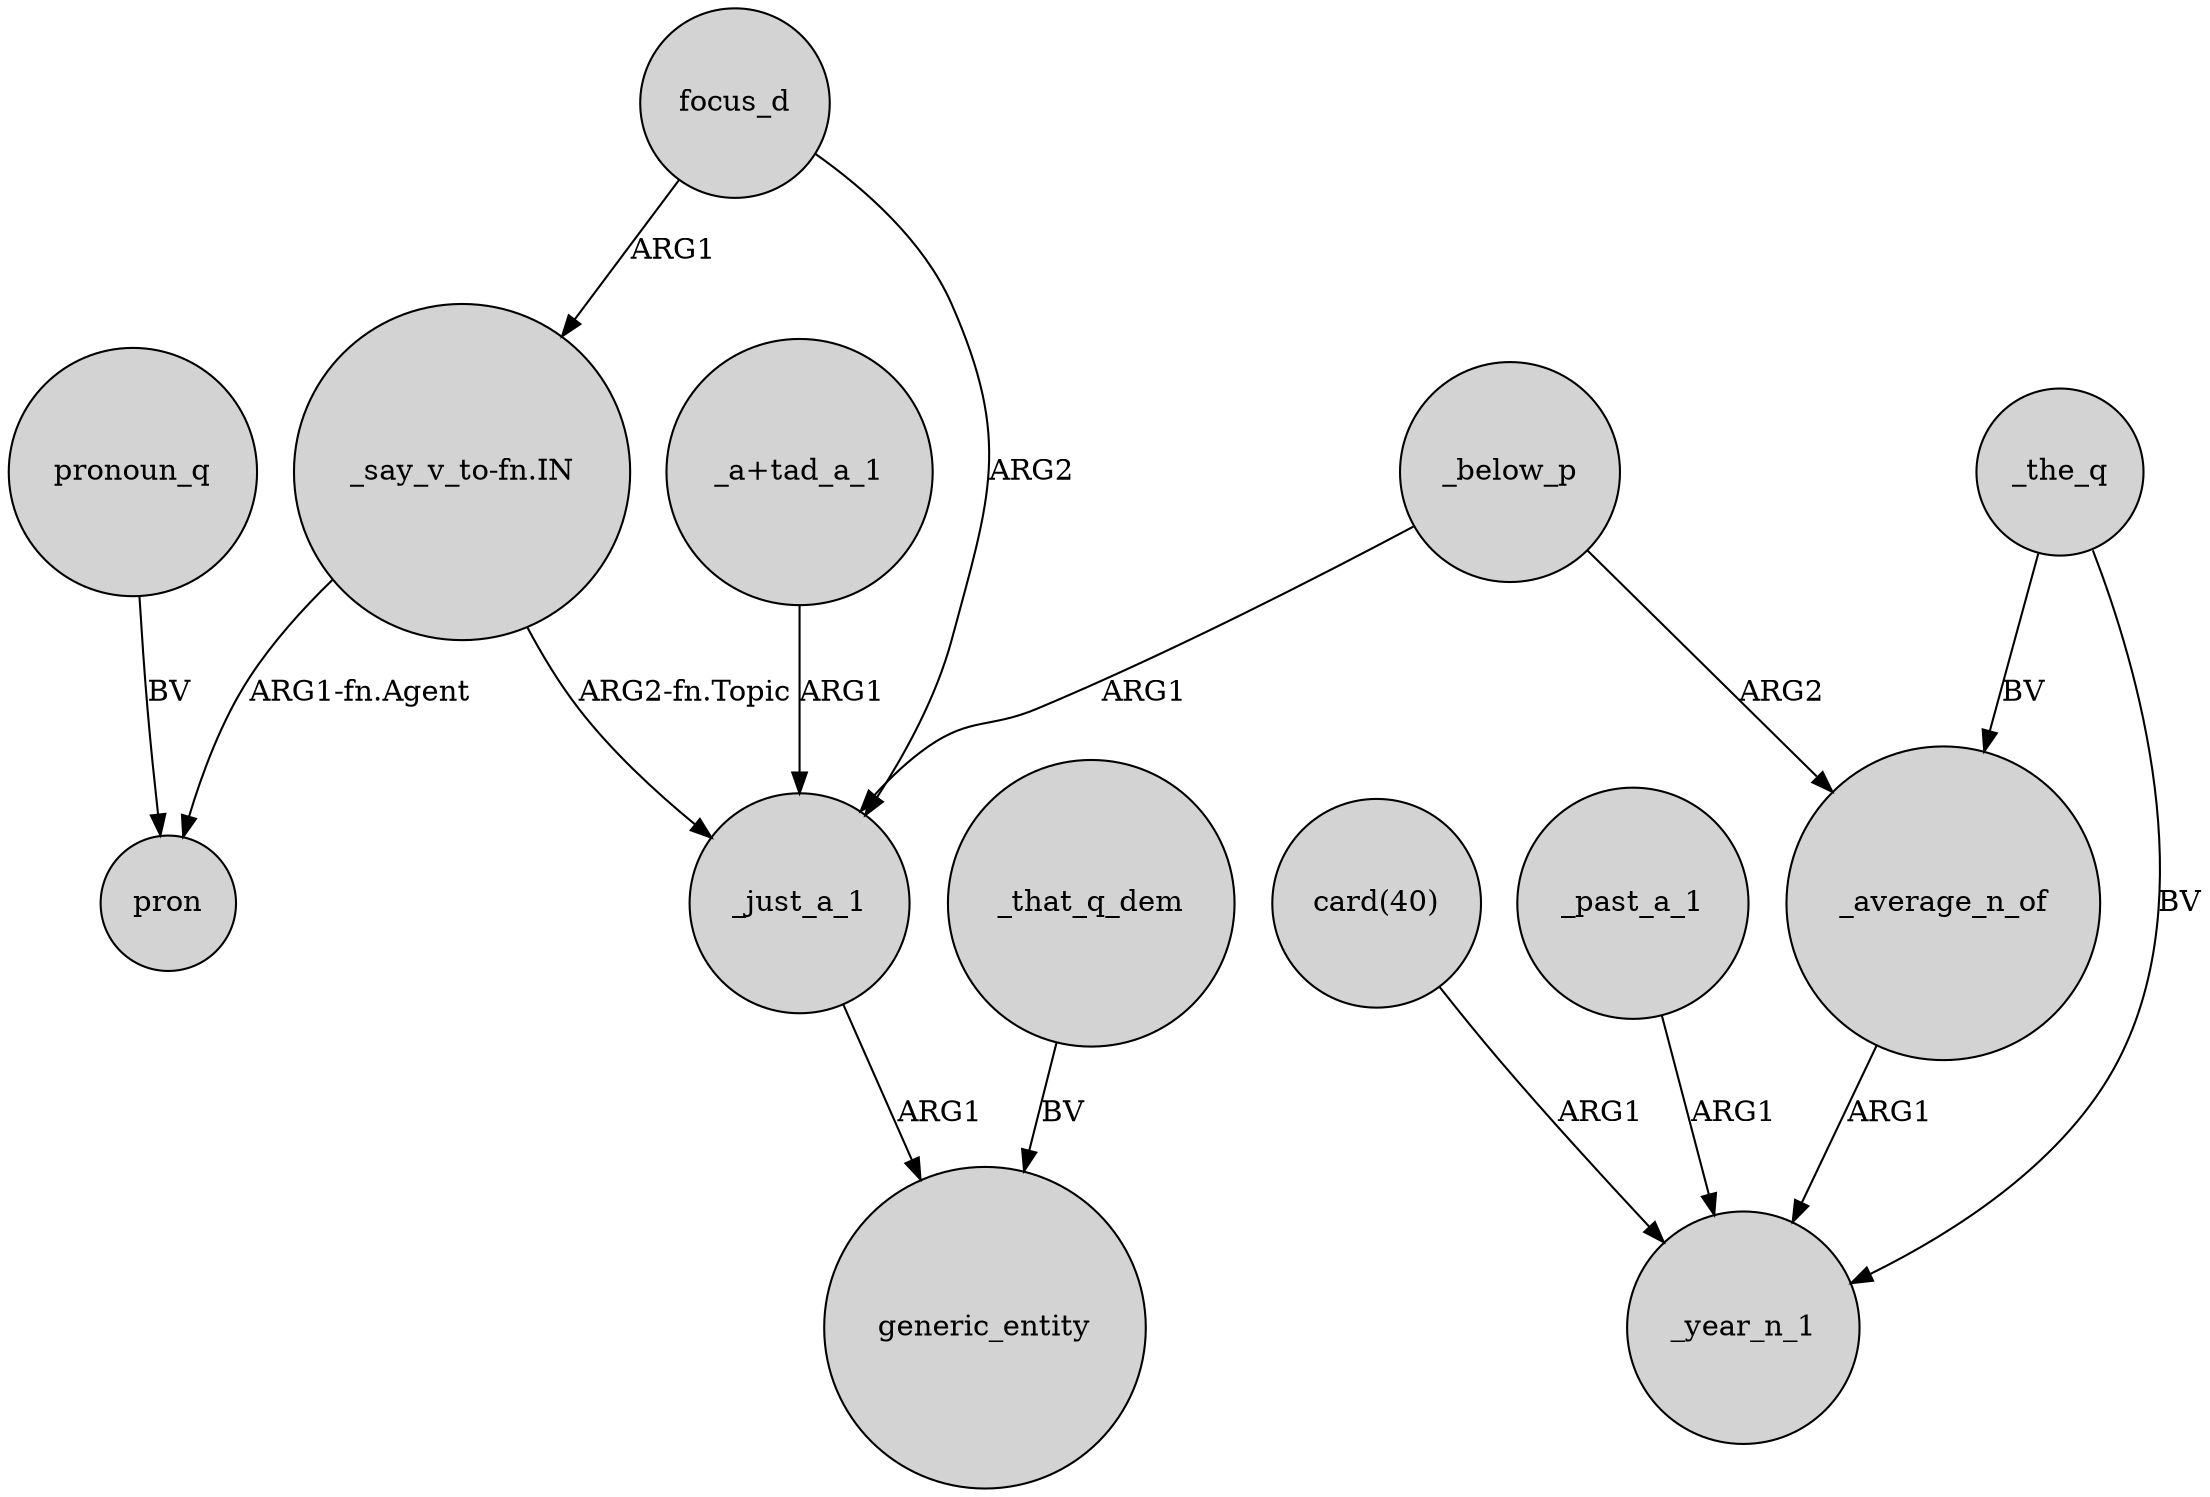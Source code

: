 digraph {
	node [shape=circle style=filled]
	"_say_v_to-fn.IN" -> pron [label="ARG1-fn.Agent"]
	_the_q -> _average_n_of [label=BV]
	_below_p -> _just_a_1 [label=ARG1]
	_that_q_dem -> generic_entity [label=BV]
	_just_a_1 -> generic_entity [label=ARG1]
	_below_p -> _average_n_of [label=ARG2]
	"card(40)" -> _year_n_1 [label=ARG1]
	"_say_v_to-fn.IN" -> _just_a_1 [label="ARG2-fn.Topic"]
	"_a+tad_a_1" -> _just_a_1 [label=ARG1]
	_past_a_1 -> _year_n_1 [label=ARG1]
	focus_d -> _just_a_1 [label=ARG2]
	_the_q -> _year_n_1 [label=BV]
	focus_d -> "_say_v_to-fn.IN" [label=ARG1]
	_average_n_of -> _year_n_1 [label=ARG1]
	pronoun_q -> pron [label=BV]
}
